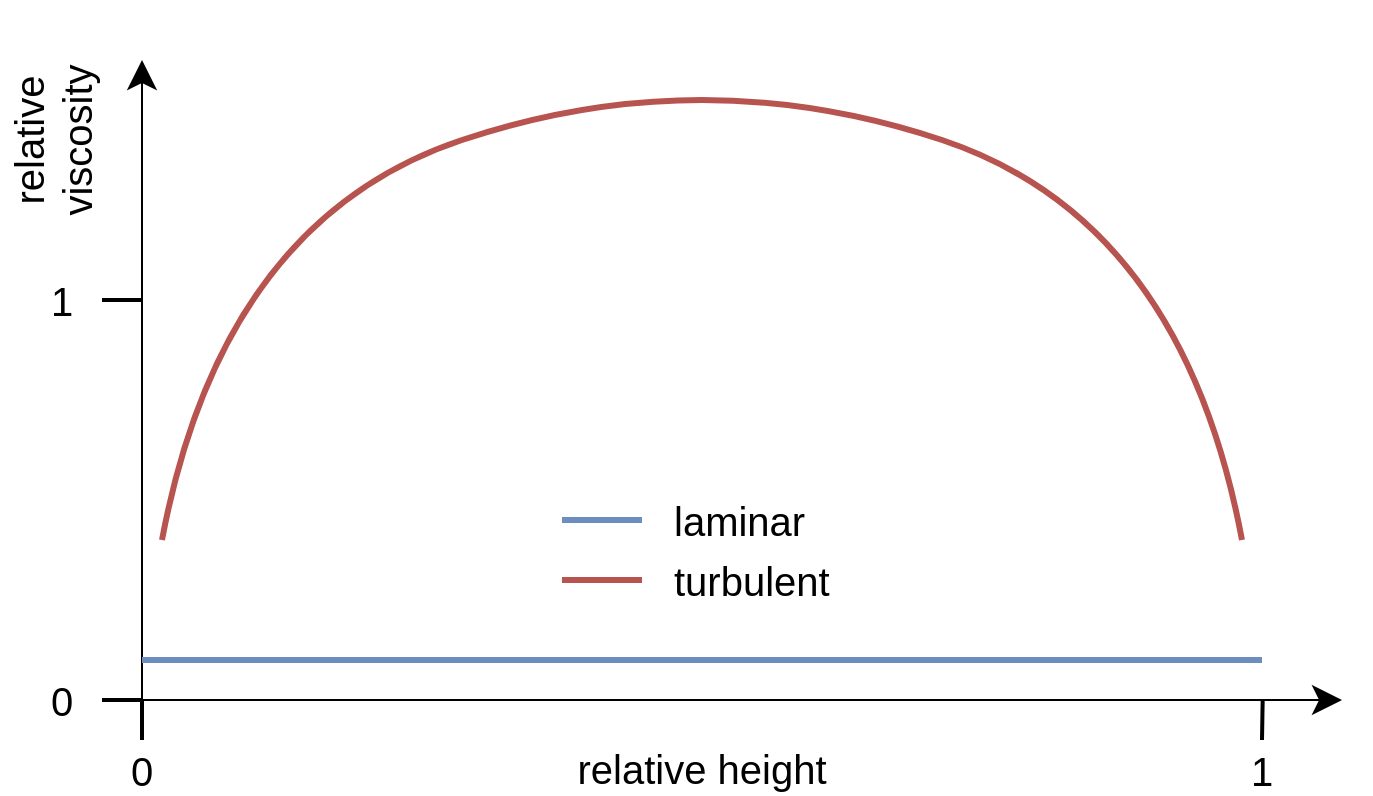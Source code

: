 <mxfile version="14.6.13" type="device"><diagram id="cfe45Z1RAnO_dBpLqvY-" name="Page-1"><mxGraphModel dx="1106" dy="860" grid="1" gridSize="10" guides="1" tooltips="1" connect="1" arrows="1" fold="1" page="1" pageScale="1" pageWidth="827" pageHeight="1169" math="0" shadow="0"><root><mxCell id="0"/><mxCell id="1" parent="0"/><mxCell id="sadTvh-HkQKw--LDx0qZ-3" value="" style="curved=1;endArrow=none;html=1;endFill=0;strokeWidth=3;fillColor=#f8cecc;strokeColor=#b85450;" parent="1" edge="1"><mxGeometry width="50" height="50" relative="1" as="geometry"><mxPoint x="130" y="480" as="sourcePoint"/><mxPoint x="670" y="480" as="targetPoint"/><Array as="points"><mxPoint x="160" y="320"/><mxPoint x="400" y="240"/><mxPoint x="640" y="320"/></Array></mxGeometry></mxCell><mxCell id="sadTvh-HkQKw--LDx0qZ-4" value="" style="endArrow=classic;html=1;endFill=1;endSize=12;" parent="1" edge="1"><mxGeometry width="50" height="50" relative="1" as="geometry"><mxPoint x="120" y="560" as="sourcePoint"/><mxPoint x="720" y="560" as="targetPoint"/></mxGeometry></mxCell><mxCell id="sadTvh-HkQKw--LDx0qZ-5" value="" style="endArrow=none;html=1;endFill=0;startSize=12;startArrow=classic;startFill=1;" parent="1" edge="1"><mxGeometry width="50" height="50" relative="1" as="geometry"><mxPoint x="120" y="240" as="sourcePoint"/><mxPoint x="120" y="560" as="targetPoint"/></mxGeometry></mxCell><mxCell id="sadTvh-HkQKw--LDx0qZ-6" value="relative height" style="text;html=1;strokeColor=none;fillColor=none;align=center;verticalAlign=middle;whiteSpace=wrap;rounded=0;fontSize=20;" parent="1" vertex="1"><mxGeometry x="330" y="584" width="140" height="20" as="geometry"/></mxCell><mxCell id="sadTvh-HkQKw--LDx0qZ-9" value="relative &lt;br&gt;viscosity" style="text;html=1;strokeColor=none;fillColor=none;align=center;verticalAlign=middle;whiteSpace=wrap;rounded=0;fontSize=20;rotation=270;" parent="1" vertex="1"><mxGeometry x="5" y="255" width="140" height="50" as="geometry"/></mxCell><mxCell id="sadTvh-HkQKw--LDx0qZ-10" value="" style="endArrow=none;html=1;strokeWidth=2;fontSize=20;" parent="1" edge="1"><mxGeometry width="50" height="50" relative="1" as="geometry"><mxPoint x="120" y="560" as="sourcePoint"/><mxPoint x="120" y="580" as="targetPoint"/></mxGeometry></mxCell><mxCell id="sadTvh-HkQKw--LDx0qZ-11" value="" style="endArrow=none;html=1;strokeWidth=2;fontSize=20;" parent="1" edge="1"><mxGeometry width="50" height="50" relative="1" as="geometry"><mxPoint x="680.337" y="560" as="sourcePoint"/><mxPoint x="680.003" y="580" as="targetPoint"/></mxGeometry></mxCell><mxCell id="sadTvh-HkQKw--LDx0qZ-12" value="1" style="text;html=1;strokeColor=none;fillColor=none;align=center;verticalAlign=middle;whiteSpace=wrap;rounded=0;fontSize=20;" parent="1" vertex="1"><mxGeometry x="660" y="585" width="40" height="20" as="geometry"/></mxCell><mxCell id="sadTvh-HkQKw--LDx0qZ-13" value="0" style="text;html=1;strokeColor=none;fillColor=none;align=center;verticalAlign=middle;whiteSpace=wrap;rounded=0;fontSize=20;" parent="1" vertex="1"><mxGeometry x="100" y="585" width="40" height="20" as="geometry"/></mxCell><mxCell id="sadTvh-HkQKw--LDx0qZ-14" value="0" style="text;html=1;strokeColor=none;fillColor=none;align=center;verticalAlign=middle;whiteSpace=wrap;rounded=0;fontSize=20;" parent="1" vertex="1"><mxGeometry x="60" y="550" width="40" height="20" as="geometry"/></mxCell><mxCell id="sadTvh-HkQKw--LDx0qZ-15" value="" style="endArrow=none;html=1;strokeWidth=2;fontSize=20;entryX=1;entryY=0.5;entryDx=0;entryDy=0;" parent="1" target="sadTvh-HkQKw--LDx0qZ-14" edge="1"><mxGeometry width="50" height="50" relative="1" as="geometry"><mxPoint x="120" y="560" as="sourcePoint"/><mxPoint x="130" y="590" as="targetPoint"/></mxGeometry></mxCell><mxCell id="sadTvh-HkQKw--LDx0qZ-17" value="1" style="text;html=1;strokeColor=none;fillColor=none;align=center;verticalAlign=middle;whiteSpace=wrap;rounded=0;fontSize=20;" parent="1" vertex="1"><mxGeometry x="60" y="350" width="40" height="20" as="geometry"/></mxCell><mxCell id="sadTvh-HkQKw--LDx0qZ-18" value="" style="endArrow=none;html=1;strokeWidth=2;fontSize=20;entryX=1;entryY=0.5;entryDx=0;entryDy=0;" parent="1" edge="1"><mxGeometry width="50" height="50" relative="1" as="geometry"><mxPoint x="120" y="360" as="sourcePoint"/><mxPoint x="100" y="360" as="targetPoint"/></mxGeometry></mxCell><mxCell id="sadTvh-HkQKw--LDx0qZ-21" value="laminar" style="text;html=1;strokeColor=none;fillColor=none;align=left;verticalAlign=middle;whiteSpace=wrap;rounded=0;fontSize=20;" parent="1" vertex="1"><mxGeometry x="384" y="460" width="86" height="20" as="geometry"/></mxCell><mxCell id="sadTvh-HkQKw--LDx0qZ-22" value="turbulent" style="text;html=1;strokeColor=none;fillColor=none;align=left;verticalAlign=middle;whiteSpace=wrap;rounded=0;fontSize=20;" parent="1" vertex="1"><mxGeometry x="384" y="490" width="86" height="20" as="geometry"/></mxCell><mxCell id="sadTvh-HkQKw--LDx0qZ-23" value="" style="endArrow=none;html=1;strokeWidth=3;fontSize=20;fillColor=#dae8fc;strokeColor=#6c8ebf;" parent="1" edge="1"><mxGeometry width="50" height="50" relative="1" as="geometry"><mxPoint x="330" y="470" as="sourcePoint"/><mxPoint x="370" y="470" as="targetPoint"/></mxGeometry></mxCell><mxCell id="sadTvh-HkQKw--LDx0qZ-24" value="" style="endArrow=none;html=1;strokeWidth=3;fontSize=20;fillColor=#f8cecc;strokeColor=#b85450;" parent="1" edge="1"><mxGeometry width="50" height="50" relative="1" as="geometry"><mxPoint x="330" y="500" as="sourcePoint"/><mxPoint x="370" y="500" as="targetPoint"/></mxGeometry></mxCell><mxCell id="sadTvh-HkQKw--LDx0qZ-25" value="" style="endArrow=none;html=1;strokeWidth=3;fontSize=20;fillColor=#dae8fc;strokeColor=#6c8ebf;" parent="1" edge="1"><mxGeometry width="50" height="50" relative="1" as="geometry"><mxPoint x="120" y="540" as="sourcePoint"/><mxPoint x="680" y="540" as="targetPoint"/></mxGeometry></mxCell></root></mxGraphModel></diagram></mxfile>